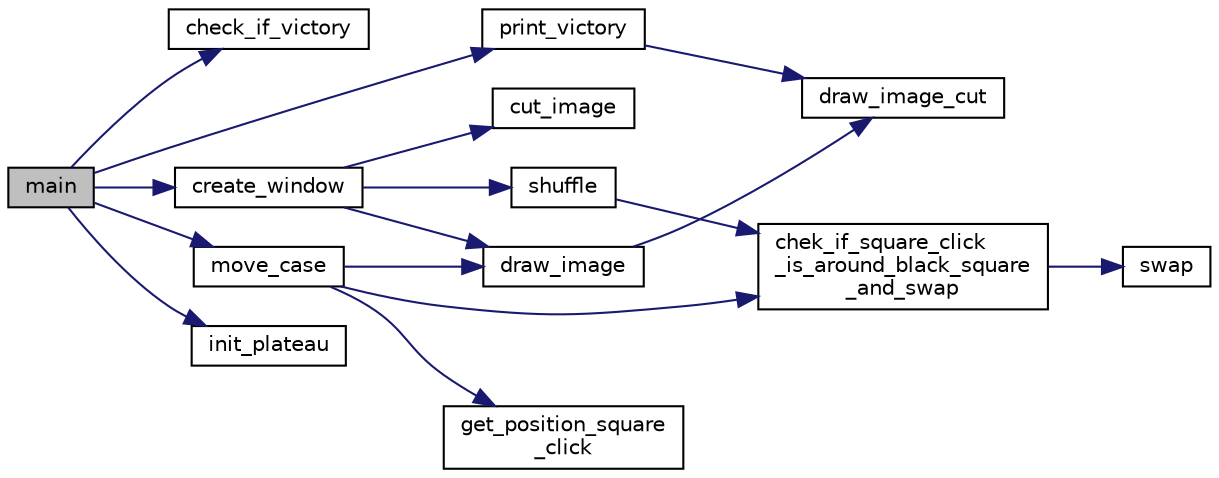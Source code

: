 digraph "main"
{
 // LATEX_PDF_SIZE
  edge [fontname="Helvetica",fontsize="10",labelfontname="Helvetica",labelfontsize="10"];
  node [fontname="Helvetica",fontsize="10",shape=record];
  rankdir="LR";
  Node1 [label="main",height=0.2,width=0.4,color="black", fillcolor="grey75", style="filled", fontcolor="black",tooltip=" "];
  Node1 -> Node2 [color="midnightblue",fontsize="10",style="solid",fontname="Helvetica"];
  Node2 [label="check_if_victory",height=0.2,width=0.4,color="black", fillcolor="white", style="filled",URL="$logic_8h.html#af0492c59953c3e02792d7784a7d731c5",tooltip="Vérifie si le joueur a gagné."];
  Node1 -> Node3 [color="midnightblue",fontsize="10",style="solid",fontname="Helvetica"];
  Node3 [label="create_window",height=0.2,width=0.4,color="black", fillcolor="white", style="filled",URL="$frame_8c.html#a87931ee18c1edf9c7b0e1176f8c8d2ec",tooltip="Crée la fenêtre et initialise le plateau de jeu."];
  Node3 -> Node4 [color="midnightblue",fontsize="10",style="solid",fontname="Helvetica"];
  Node4 [label="cut_image",height=0.2,width=0.4,color="black", fillcolor="white", style="filled",URL="$logic_8h.html#a250b891ad265d03cf7a0262a76fb57da",tooltip="Coupe l'image en 16 morceaux et l'assigne à chaque case du plateau."];
  Node3 -> Node5 [color="midnightblue",fontsize="10",style="solid",fontname="Helvetica"];
  Node5 [label="draw_image",height=0.2,width=0.4,color="black", fillcolor="white", style="filled",URL="$frame_8c.html#a6c8de9ae696daedc30528aa9b8bdbfff",tooltip="Dessine l'image dans la fenêtre."];
  Node5 -> Node6 [color="midnightblue",fontsize="10",style="solid",fontname="Helvetica"];
  Node6 [label="draw_image_cut",height=0.2,width=0.4,color="black", fillcolor="white", style="filled",URL="$frame_8c.html#a6806582f5c44c6196cedaf9ac7213fe3",tooltip="Dessine l'image dans la case correspondante."];
  Node3 -> Node7 [color="midnightblue",fontsize="10",style="solid",fontname="Helvetica"];
  Node7 [label="shuffle",height=0.2,width=0.4,color="black", fillcolor="white", style="filled",URL="$logic_8h.html#a71b480b8bb01bcc16d4b67382bef3980",tooltip="Mélange le plateau de jeu."];
  Node7 -> Node8 [color="midnightblue",fontsize="10",style="solid",fontname="Helvetica"];
  Node8 [label="chek_if_square_click\l_is_around_black_square\l_and_swap",height=0.2,width=0.4,color="black", fillcolor="white", style="filled",URL="$logic_8c.html#ad00023104cac1f36456c1c60727968f1",tooltip="Vérifie si la case sur laquelle l'utilisateur a cliqué est autour de la case vide."];
  Node8 -> Node9 [color="midnightblue",fontsize="10",style="solid",fontname="Helvetica"];
  Node9 [label="swap",height=0.2,width=0.4,color="black", fillcolor="white", style="filled",URL="$logic_8c.html#a83eb23a5c9d486c42ec0625261f41fc5",tooltip="Echange deux cases du plateau."];
  Node1 -> Node10 [color="midnightblue",fontsize="10",style="solid",fontname="Helvetica"];
  Node10 [label="init_plateau",height=0.2,width=0.4,color="black", fillcolor="white", style="filled",URL="$logic_8h.html#a841544bff0ed867aaa1568531aaa8e1f",tooltip="Initialise le plateau de jeu."];
  Node1 -> Node11 [color="midnightblue",fontsize="10",style="solid",fontname="Helvetica"];
  Node11 [label="move_case",height=0.2,width=0.4,color="black", fillcolor="white", style="filled",URL="$logic_8h.html#aac70284481908daf7d17c47b48da3313",tooltip="Déplace la case sur laquelle l'utilisateur a cliqué."];
  Node11 -> Node8 [color="midnightblue",fontsize="10",style="solid",fontname="Helvetica"];
  Node11 -> Node5 [color="midnightblue",fontsize="10",style="solid",fontname="Helvetica"];
  Node11 -> Node12 [color="midnightblue",fontsize="10",style="solid",fontname="Helvetica"];
  Node12 [label="get_position_square\l_click",height=0.2,width=0.4,color="black", fillcolor="white", style="filled",URL="$logic_8c.html#a0e08e3619fdd96ac588b44357a9e5c48",tooltip="Récupère la case sur laquelle l'utilisateur a cliqué."];
  Node1 -> Node13 [color="midnightblue",fontsize="10",style="solid",fontname="Helvetica"];
  Node13 [label="print_victory",height=0.2,width=0.4,color="black", fillcolor="white", style="filled",URL="$frame_8c.html#a5d55b0244736ab412ac40723a6fe4af1",tooltip="Affiche le message de victoire et libère la mémoire."];
  Node13 -> Node6 [color="midnightblue",fontsize="10",style="solid",fontname="Helvetica"];
}
